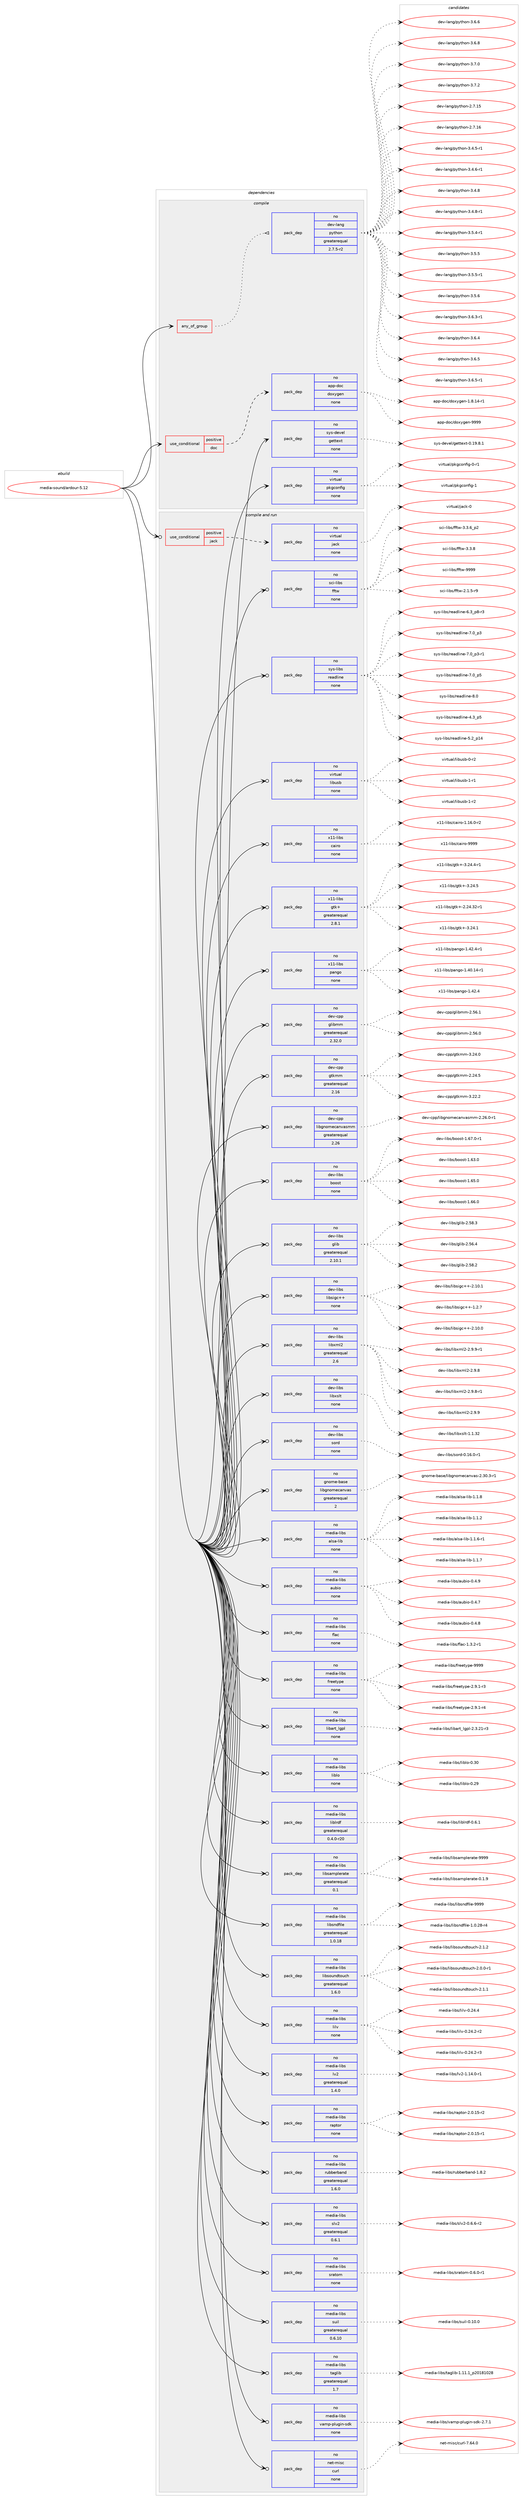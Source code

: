 digraph prolog {

# *************
# Graph options
# *************

newrank=true;
concentrate=true;
compound=true;
graph [rankdir=LR,fontname=Helvetica,fontsize=10,ranksep=1.5];#, ranksep=2.5, nodesep=0.2];
edge  [arrowhead=vee];
node  [fontname=Helvetica,fontsize=10];

# **********
# The ebuild
# **********

subgraph cluster_leftcol {
color=gray;
rank=same;
label=<<i>ebuild</i>>;
id [label="media-sound/ardour-5.12", color=red, width=4, href="../media-sound/ardour-5.12.svg"];
}

# ****************
# The dependencies
# ****************

subgraph cluster_midcol {
color=gray;
label=<<i>dependencies</i>>;
subgraph cluster_compile {
fillcolor="#eeeeee";
style=filled;
label=<<i>compile</i>>;
subgraph any25430 {
dependency1624419 [label=<<TABLE BORDER="0" CELLBORDER="1" CELLSPACING="0" CELLPADDING="4"><TR><TD CELLPADDING="10">any_of_group</TD></TR></TABLE>>, shape=none, color=red];subgraph pack1161405 {
dependency1624420 [label=<<TABLE BORDER="0" CELLBORDER="1" CELLSPACING="0" CELLPADDING="4" WIDTH="220"><TR><TD ROWSPAN="6" CELLPADDING="30">pack_dep</TD></TR><TR><TD WIDTH="110">no</TD></TR><TR><TD>dev-lang</TD></TR><TR><TD>python</TD></TR><TR><TD>greaterequal</TD></TR><TR><TD>2.7.5-r2</TD></TR></TABLE>>, shape=none, color=blue];
}
dependency1624419:e -> dependency1624420:w [weight=20,style="dotted",arrowhead="oinv"];
}
id:e -> dependency1624419:w [weight=20,style="solid",arrowhead="vee"];
subgraph cond436814 {
dependency1624421 [label=<<TABLE BORDER="0" CELLBORDER="1" CELLSPACING="0" CELLPADDING="4"><TR><TD ROWSPAN="3" CELLPADDING="10">use_conditional</TD></TR><TR><TD>positive</TD></TR><TR><TD>doc</TD></TR></TABLE>>, shape=none, color=red];
subgraph pack1161406 {
dependency1624422 [label=<<TABLE BORDER="0" CELLBORDER="1" CELLSPACING="0" CELLPADDING="4" WIDTH="220"><TR><TD ROWSPAN="6" CELLPADDING="30">pack_dep</TD></TR><TR><TD WIDTH="110">no</TD></TR><TR><TD>app-doc</TD></TR><TR><TD>doxygen</TD></TR><TR><TD>none</TD></TR><TR><TD></TD></TR></TABLE>>, shape=none, color=blue];
}
dependency1624421:e -> dependency1624422:w [weight=20,style="dashed",arrowhead="vee"];
}
id:e -> dependency1624421:w [weight=20,style="solid",arrowhead="vee"];
subgraph pack1161407 {
dependency1624423 [label=<<TABLE BORDER="0" CELLBORDER="1" CELLSPACING="0" CELLPADDING="4" WIDTH="220"><TR><TD ROWSPAN="6" CELLPADDING="30">pack_dep</TD></TR><TR><TD WIDTH="110">no</TD></TR><TR><TD>sys-devel</TD></TR><TR><TD>gettext</TD></TR><TR><TD>none</TD></TR><TR><TD></TD></TR></TABLE>>, shape=none, color=blue];
}
id:e -> dependency1624423:w [weight=20,style="solid",arrowhead="vee"];
subgraph pack1161408 {
dependency1624424 [label=<<TABLE BORDER="0" CELLBORDER="1" CELLSPACING="0" CELLPADDING="4" WIDTH="220"><TR><TD ROWSPAN="6" CELLPADDING="30">pack_dep</TD></TR><TR><TD WIDTH="110">no</TD></TR><TR><TD>virtual</TD></TR><TR><TD>pkgconfig</TD></TR><TR><TD>none</TD></TR><TR><TD></TD></TR></TABLE>>, shape=none, color=blue];
}
id:e -> dependency1624424:w [weight=20,style="solid",arrowhead="vee"];
}
subgraph cluster_compileandrun {
fillcolor="#eeeeee";
style=filled;
label=<<i>compile and run</i>>;
subgraph cond436815 {
dependency1624425 [label=<<TABLE BORDER="0" CELLBORDER="1" CELLSPACING="0" CELLPADDING="4"><TR><TD ROWSPAN="3" CELLPADDING="10">use_conditional</TD></TR><TR><TD>positive</TD></TR><TR><TD>jack</TD></TR></TABLE>>, shape=none, color=red];
subgraph pack1161409 {
dependency1624426 [label=<<TABLE BORDER="0" CELLBORDER="1" CELLSPACING="0" CELLPADDING="4" WIDTH="220"><TR><TD ROWSPAN="6" CELLPADDING="30">pack_dep</TD></TR><TR><TD WIDTH="110">no</TD></TR><TR><TD>virtual</TD></TR><TR><TD>jack</TD></TR><TR><TD>none</TD></TR><TR><TD></TD></TR></TABLE>>, shape=none, color=blue];
}
dependency1624425:e -> dependency1624426:w [weight=20,style="dashed",arrowhead="vee"];
}
id:e -> dependency1624425:w [weight=20,style="solid",arrowhead="odotvee"];
subgraph pack1161410 {
dependency1624427 [label=<<TABLE BORDER="0" CELLBORDER="1" CELLSPACING="0" CELLPADDING="4" WIDTH="220"><TR><TD ROWSPAN="6" CELLPADDING="30">pack_dep</TD></TR><TR><TD WIDTH="110">no</TD></TR><TR><TD>dev-cpp</TD></TR><TR><TD>glibmm</TD></TR><TR><TD>greaterequal</TD></TR><TR><TD>2.32.0</TD></TR></TABLE>>, shape=none, color=blue];
}
id:e -> dependency1624427:w [weight=20,style="solid",arrowhead="odotvee"];
subgraph pack1161411 {
dependency1624428 [label=<<TABLE BORDER="0" CELLBORDER="1" CELLSPACING="0" CELLPADDING="4" WIDTH="220"><TR><TD ROWSPAN="6" CELLPADDING="30">pack_dep</TD></TR><TR><TD WIDTH="110">no</TD></TR><TR><TD>dev-cpp</TD></TR><TR><TD>gtkmm</TD></TR><TR><TD>greaterequal</TD></TR><TR><TD>2.16</TD></TR></TABLE>>, shape=none, color=blue];
}
id:e -> dependency1624428:w [weight=20,style="solid",arrowhead="odotvee"];
subgraph pack1161412 {
dependency1624429 [label=<<TABLE BORDER="0" CELLBORDER="1" CELLSPACING="0" CELLPADDING="4" WIDTH="220"><TR><TD ROWSPAN="6" CELLPADDING="30">pack_dep</TD></TR><TR><TD WIDTH="110">no</TD></TR><TR><TD>dev-cpp</TD></TR><TR><TD>libgnomecanvasmm</TD></TR><TR><TD>greaterequal</TD></TR><TR><TD>2.26</TD></TR></TABLE>>, shape=none, color=blue];
}
id:e -> dependency1624429:w [weight=20,style="solid",arrowhead="odotvee"];
subgraph pack1161413 {
dependency1624430 [label=<<TABLE BORDER="0" CELLBORDER="1" CELLSPACING="0" CELLPADDING="4" WIDTH="220"><TR><TD ROWSPAN="6" CELLPADDING="30">pack_dep</TD></TR><TR><TD WIDTH="110">no</TD></TR><TR><TD>dev-libs</TD></TR><TR><TD>boost</TD></TR><TR><TD>none</TD></TR><TR><TD></TD></TR></TABLE>>, shape=none, color=blue];
}
id:e -> dependency1624430:w [weight=20,style="solid",arrowhead="odotvee"];
subgraph pack1161414 {
dependency1624431 [label=<<TABLE BORDER="0" CELLBORDER="1" CELLSPACING="0" CELLPADDING="4" WIDTH="220"><TR><TD ROWSPAN="6" CELLPADDING="30">pack_dep</TD></TR><TR><TD WIDTH="110">no</TD></TR><TR><TD>dev-libs</TD></TR><TR><TD>glib</TD></TR><TR><TD>greaterequal</TD></TR><TR><TD>2.10.1</TD></TR></TABLE>>, shape=none, color=blue];
}
id:e -> dependency1624431:w [weight=20,style="solid",arrowhead="odotvee"];
subgraph pack1161415 {
dependency1624432 [label=<<TABLE BORDER="0" CELLBORDER="1" CELLSPACING="0" CELLPADDING="4" WIDTH="220"><TR><TD ROWSPAN="6" CELLPADDING="30">pack_dep</TD></TR><TR><TD WIDTH="110">no</TD></TR><TR><TD>dev-libs</TD></TR><TR><TD>libsigc++</TD></TR><TR><TD>none</TD></TR><TR><TD></TD></TR></TABLE>>, shape=none, color=blue];
}
id:e -> dependency1624432:w [weight=20,style="solid",arrowhead="odotvee"];
subgraph pack1161416 {
dependency1624433 [label=<<TABLE BORDER="0" CELLBORDER="1" CELLSPACING="0" CELLPADDING="4" WIDTH="220"><TR><TD ROWSPAN="6" CELLPADDING="30">pack_dep</TD></TR><TR><TD WIDTH="110">no</TD></TR><TR><TD>dev-libs</TD></TR><TR><TD>libxml2</TD></TR><TR><TD>greaterequal</TD></TR><TR><TD>2.6</TD></TR></TABLE>>, shape=none, color=blue];
}
id:e -> dependency1624433:w [weight=20,style="solid",arrowhead="odotvee"];
subgraph pack1161417 {
dependency1624434 [label=<<TABLE BORDER="0" CELLBORDER="1" CELLSPACING="0" CELLPADDING="4" WIDTH="220"><TR><TD ROWSPAN="6" CELLPADDING="30">pack_dep</TD></TR><TR><TD WIDTH="110">no</TD></TR><TR><TD>dev-libs</TD></TR><TR><TD>libxslt</TD></TR><TR><TD>none</TD></TR><TR><TD></TD></TR></TABLE>>, shape=none, color=blue];
}
id:e -> dependency1624434:w [weight=20,style="solid",arrowhead="odotvee"];
subgraph pack1161418 {
dependency1624435 [label=<<TABLE BORDER="0" CELLBORDER="1" CELLSPACING="0" CELLPADDING="4" WIDTH="220"><TR><TD ROWSPAN="6" CELLPADDING="30">pack_dep</TD></TR><TR><TD WIDTH="110">no</TD></TR><TR><TD>dev-libs</TD></TR><TR><TD>sord</TD></TR><TR><TD>none</TD></TR><TR><TD></TD></TR></TABLE>>, shape=none, color=blue];
}
id:e -> dependency1624435:w [weight=20,style="solid",arrowhead="odotvee"];
subgraph pack1161419 {
dependency1624436 [label=<<TABLE BORDER="0" CELLBORDER="1" CELLSPACING="0" CELLPADDING="4" WIDTH="220"><TR><TD ROWSPAN="6" CELLPADDING="30">pack_dep</TD></TR><TR><TD WIDTH="110">no</TD></TR><TR><TD>gnome-base</TD></TR><TR><TD>libgnomecanvas</TD></TR><TR><TD>greaterequal</TD></TR><TR><TD>2</TD></TR></TABLE>>, shape=none, color=blue];
}
id:e -> dependency1624436:w [weight=20,style="solid",arrowhead="odotvee"];
subgraph pack1161420 {
dependency1624437 [label=<<TABLE BORDER="0" CELLBORDER="1" CELLSPACING="0" CELLPADDING="4" WIDTH="220"><TR><TD ROWSPAN="6" CELLPADDING="30">pack_dep</TD></TR><TR><TD WIDTH="110">no</TD></TR><TR><TD>media-libs</TD></TR><TR><TD>alsa-lib</TD></TR><TR><TD>none</TD></TR><TR><TD></TD></TR></TABLE>>, shape=none, color=blue];
}
id:e -> dependency1624437:w [weight=20,style="solid",arrowhead="odotvee"];
subgraph pack1161421 {
dependency1624438 [label=<<TABLE BORDER="0" CELLBORDER="1" CELLSPACING="0" CELLPADDING="4" WIDTH="220"><TR><TD ROWSPAN="6" CELLPADDING="30">pack_dep</TD></TR><TR><TD WIDTH="110">no</TD></TR><TR><TD>media-libs</TD></TR><TR><TD>aubio</TD></TR><TR><TD>none</TD></TR><TR><TD></TD></TR></TABLE>>, shape=none, color=blue];
}
id:e -> dependency1624438:w [weight=20,style="solid",arrowhead="odotvee"];
subgraph pack1161422 {
dependency1624439 [label=<<TABLE BORDER="0" CELLBORDER="1" CELLSPACING="0" CELLPADDING="4" WIDTH="220"><TR><TD ROWSPAN="6" CELLPADDING="30">pack_dep</TD></TR><TR><TD WIDTH="110">no</TD></TR><TR><TD>media-libs</TD></TR><TR><TD>flac</TD></TR><TR><TD>none</TD></TR><TR><TD></TD></TR></TABLE>>, shape=none, color=blue];
}
id:e -> dependency1624439:w [weight=20,style="solid",arrowhead="odotvee"];
subgraph pack1161423 {
dependency1624440 [label=<<TABLE BORDER="0" CELLBORDER="1" CELLSPACING="0" CELLPADDING="4" WIDTH="220"><TR><TD ROWSPAN="6" CELLPADDING="30">pack_dep</TD></TR><TR><TD WIDTH="110">no</TD></TR><TR><TD>media-libs</TD></TR><TR><TD>freetype</TD></TR><TR><TD>none</TD></TR><TR><TD></TD></TR></TABLE>>, shape=none, color=blue];
}
id:e -> dependency1624440:w [weight=20,style="solid",arrowhead="odotvee"];
subgraph pack1161424 {
dependency1624441 [label=<<TABLE BORDER="0" CELLBORDER="1" CELLSPACING="0" CELLPADDING="4" WIDTH="220"><TR><TD ROWSPAN="6" CELLPADDING="30">pack_dep</TD></TR><TR><TD WIDTH="110">no</TD></TR><TR><TD>media-libs</TD></TR><TR><TD>libart_lgpl</TD></TR><TR><TD>none</TD></TR><TR><TD></TD></TR></TABLE>>, shape=none, color=blue];
}
id:e -> dependency1624441:w [weight=20,style="solid",arrowhead="odotvee"];
subgraph pack1161425 {
dependency1624442 [label=<<TABLE BORDER="0" CELLBORDER="1" CELLSPACING="0" CELLPADDING="4" WIDTH="220"><TR><TD ROWSPAN="6" CELLPADDING="30">pack_dep</TD></TR><TR><TD WIDTH="110">no</TD></TR><TR><TD>media-libs</TD></TR><TR><TD>liblo</TD></TR><TR><TD>none</TD></TR><TR><TD></TD></TR></TABLE>>, shape=none, color=blue];
}
id:e -> dependency1624442:w [weight=20,style="solid",arrowhead="odotvee"];
subgraph pack1161426 {
dependency1624443 [label=<<TABLE BORDER="0" CELLBORDER="1" CELLSPACING="0" CELLPADDING="4" WIDTH="220"><TR><TD ROWSPAN="6" CELLPADDING="30">pack_dep</TD></TR><TR><TD WIDTH="110">no</TD></TR><TR><TD>media-libs</TD></TR><TR><TD>liblrdf</TD></TR><TR><TD>greaterequal</TD></TR><TR><TD>0.4.0-r20</TD></TR></TABLE>>, shape=none, color=blue];
}
id:e -> dependency1624443:w [weight=20,style="solid",arrowhead="odotvee"];
subgraph pack1161427 {
dependency1624444 [label=<<TABLE BORDER="0" CELLBORDER="1" CELLSPACING="0" CELLPADDING="4" WIDTH="220"><TR><TD ROWSPAN="6" CELLPADDING="30">pack_dep</TD></TR><TR><TD WIDTH="110">no</TD></TR><TR><TD>media-libs</TD></TR><TR><TD>libsamplerate</TD></TR><TR><TD>greaterequal</TD></TR><TR><TD>0.1</TD></TR></TABLE>>, shape=none, color=blue];
}
id:e -> dependency1624444:w [weight=20,style="solid",arrowhead="odotvee"];
subgraph pack1161428 {
dependency1624445 [label=<<TABLE BORDER="0" CELLBORDER="1" CELLSPACING="0" CELLPADDING="4" WIDTH="220"><TR><TD ROWSPAN="6" CELLPADDING="30">pack_dep</TD></TR><TR><TD WIDTH="110">no</TD></TR><TR><TD>media-libs</TD></TR><TR><TD>libsndfile</TD></TR><TR><TD>greaterequal</TD></TR><TR><TD>1.0.18</TD></TR></TABLE>>, shape=none, color=blue];
}
id:e -> dependency1624445:w [weight=20,style="solid",arrowhead="odotvee"];
subgraph pack1161429 {
dependency1624446 [label=<<TABLE BORDER="0" CELLBORDER="1" CELLSPACING="0" CELLPADDING="4" WIDTH="220"><TR><TD ROWSPAN="6" CELLPADDING="30">pack_dep</TD></TR><TR><TD WIDTH="110">no</TD></TR><TR><TD>media-libs</TD></TR><TR><TD>libsoundtouch</TD></TR><TR><TD>greaterequal</TD></TR><TR><TD>1.6.0</TD></TR></TABLE>>, shape=none, color=blue];
}
id:e -> dependency1624446:w [weight=20,style="solid",arrowhead="odotvee"];
subgraph pack1161430 {
dependency1624447 [label=<<TABLE BORDER="0" CELLBORDER="1" CELLSPACING="0" CELLPADDING="4" WIDTH="220"><TR><TD ROWSPAN="6" CELLPADDING="30">pack_dep</TD></TR><TR><TD WIDTH="110">no</TD></TR><TR><TD>media-libs</TD></TR><TR><TD>lilv</TD></TR><TR><TD>none</TD></TR><TR><TD></TD></TR></TABLE>>, shape=none, color=blue];
}
id:e -> dependency1624447:w [weight=20,style="solid",arrowhead="odotvee"];
subgraph pack1161431 {
dependency1624448 [label=<<TABLE BORDER="0" CELLBORDER="1" CELLSPACING="0" CELLPADDING="4" WIDTH="220"><TR><TD ROWSPAN="6" CELLPADDING="30">pack_dep</TD></TR><TR><TD WIDTH="110">no</TD></TR><TR><TD>media-libs</TD></TR><TR><TD>lv2</TD></TR><TR><TD>greaterequal</TD></TR><TR><TD>1.4.0</TD></TR></TABLE>>, shape=none, color=blue];
}
id:e -> dependency1624448:w [weight=20,style="solid",arrowhead="odotvee"];
subgraph pack1161432 {
dependency1624449 [label=<<TABLE BORDER="0" CELLBORDER="1" CELLSPACING="0" CELLPADDING="4" WIDTH="220"><TR><TD ROWSPAN="6" CELLPADDING="30">pack_dep</TD></TR><TR><TD WIDTH="110">no</TD></TR><TR><TD>media-libs</TD></TR><TR><TD>raptor</TD></TR><TR><TD>none</TD></TR><TR><TD></TD></TR></TABLE>>, shape=none, color=blue];
}
id:e -> dependency1624449:w [weight=20,style="solid",arrowhead="odotvee"];
subgraph pack1161433 {
dependency1624450 [label=<<TABLE BORDER="0" CELLBORDER="1" CELLSPACING="0" CELLPADDING="4" WIDTH="220"><TR><TD ROWSPAN="6" CELLPADDING="30">pack_dep</TD></TR><TR><TD WIDTH="110">no</TD></TR><TR><TD>media-libs</TD></TR><TR><TD>rubberband</TD></TR><TR><TD>greaterequal</TD></TR><TR><TD>1.6.0</TD></TR></TABLE>>, shape=none, color=blue];
}
id:e -> dependency1624450:w [weight=20,style="solid",arrowhead="odotvee"];
subgraph pack1161434 {
dependency1624451 [label=<<TABLE BORDER="0" CELLBORDER="1" CELLSPACING="0" CELLPADDING="4" WIDTH="220"><TR><TD ROWSPAN="6" CELLPADDING="30">pack_dep</TD></TR><TR><TD WIDTH="110">no</TD></TR><TR><TD>media-libs</TD></TR><TR><TD>slv2</TD></TR><TR><TD>greaterequal</TD></TR><TR><TD>0.6.1</TD></TR></TABLE>>, shape=none, color=blue];
}
id:e -> dependency1624451:w [weight=20,style="solid",arrowhead="odotvee"];
subgraph pack1161435 {
dependency1624452 [label=<<TABLE BORDER="0" CELLBORDER="1" CELLSPACING="0" CELLPADDING="4" WIDTH="220"><TR><TD ROWSPAN="6" CELLPADDING="30">pack_dep</TD></TR><TR><TD WIDTH="110">no</TD></TR><TR><TD>media-libs</TD></TR><TR><TD>sratom</TD></TR><TR><TD>none</TD></TR><TR><TD></TD></TR></TABLE>>, shape=none, color=blue];
}
id:e -> dependency1624452:w [weight=20,style="solid",arrowhead="odotvee"];
subgraph pack1161436 {
dependency1624453 [label=<<TABLE BORDER="0" CELLBORDER="1" CELLSPACING="0" CELLPADDING="4" WIDTH="220"><TR><TD ROWSPAN="6" CELLPADDING="30">pack_dep</TD></TR><TR><TD WIDTH="110">no</TD></TR><TR><TD>media-libs</TD></TR><TR><TD>suil</TD></TR><TR><TD>greaterequal</TD></TR><TR><TD>0.6.10</TD></TR></TABLE>>, shape=none, color=blue];
}
id:e -> dependency1624453:w [weight=20,style="solid",arrowhead="odotvee"];
subgraph pack1161437 {
dependency1624454 [label=<<TABLE BORDER="0" CELLBORDER="1" CELLSPACING="0" CELLPADDING="4" WIDTH="220"><TR><TD ROWSPAN="6" CELLPADDING="30">pack_dep</TD></TR><TR><TD WIDTH="110">no</TD></TR><TR><TD>media-libs</TD></TR><TR><TD>taglib</TD></TR><TR><TD>greaterequal</TD></TR><TR><TD>1.7</TD></TR></TABLE>>, shape=none, color=blue];
}
id:e -> dependency1624454:w [weight=20,style="solid",arrowhead="odotvee"];
subgraph pack1161438 {
dependency1624455 [label=<<TABLE BORDER="0" CELLBORDER="1" CELLSPACING="0" CELLPADDING="4" WIDTH="220"><TR><TD ROWSPAN="6" CELLPADDING="30">pack_dep</TD></TR><TR><TD WIDTH="110">no</TD></TR><TR><TD>media-libs</TD></TR><TR><TD>vamp-plugin-sdk</TD></TR><TR><TD>none</TD></TR><TR><TD></TD></TR></TABLE>>, shape=none, color=blue];
}
id:e -> dependency1624455:w [weight=20,style="solid",arrowhead="odotvee"];
subgraph pack1161439 {
dependency1624456 [label=<<TABLE BORDER="0" CELLBORDER="1" CELLSPACING="0" CELLPADDING="4" WIDTH="220"><TR><TD ROWSPAN="6" CELLPADDING="30">pack_dep</TD></TR><TR><TD WIDTH="110">no</TD></TR><TR><TD>net-misc</TD></TR><TR><TD>curl</TD></TR><TR><TD>none</TD></TR><TR><TD></TD></TR></TABLE>>, shape=none, color=blue];
}
id:e -> dependency1624456:w [weight=20,style="solid",arrowhead="odotvee"];
subgraph pack1161440 {
dependency1624457 [label=<<TABLE BORDER="0" CELLBORDER="1" CELLSPACING="0" CELLPADDING="4" WIDTH="220"><TR><TD ROWSPAN="6" CELLPADDING="30">pack_dep</TD></TR><TR><TD WIDTH="110">no</TD></TR><TR><TD>sci-libs</TD></TR><TR><TD>fftw</TD></TR><TR><TD>none</TD></TR><TR><TD></TD></TR></TABLE>>, shape=none, color=blue];
}
id:e -> dependency1624457:w [weight=20,style="solid",arrowhead="odotvee"];
subgraph pack1161441 {
dependency1624458 [label=<<TABLE BORDER="0" CELLBORDER="1" CELLSPACING="0" CELLPADDING="4" WIDTH="220"><TR><TD ROWSPAN="6" CELLPADDING="30">pack_dep</TD></TR><TR><TD WIDTH="110">no</TD></TR><TR><TD>sys-libs</TD></TR><TR><TD>readline</TD></TR><TR><TD>none</TD></TR><TR><TD></TD></TR></TABLE>>, shape=none, color=blue];
}
id:e -> dependency1624458:w [weight=20,style="solid",arrowhead="odotvee"];
subgraph pack1161442 {
dependency1624459 [label=<<TABLE BORDER="0" CELLBORDER="1" CELLSPACING="0" CELLPADDING="4" WIDTH="220"><TR><TD ROWSPAN="6" CELLPADDING="30">pack_dep</TD></TR><TR><TD WIDTH="110">no</TD></TR><TR><TD>virtual</TD></TR><TR><TD>libusb</TD></TR><TR><TD>none</TD></TR><TR><TD></TD></TR></TABLE>>, shape=none, color=blue];
}
id:e -> dependency1624459:w [weight=20,style="solid",arrowhead="odotvee"];
subgraph pack1161443 {
dependency1624460 [label=<<TABLE BORDER="0" CELLBORDER="1" CELLSPACING="0" CELLPADDING="4" WIDTH="220"><TR><TD ROWSPAN="6" CELLPADDING="30">pack_dep</TD></TR><TR><TD WIDTH="110">no</TD></TR><TR><TD>x11-libs</TD></TR><TR><TD>cairo</TD></TR><TR><TD>none</TD></TR><TR><TD></TD></TR></TABLE>>, shape=none, color=blue];
}
id:e -> dependency1624460:w [weight=20,style="solid",arrowhead="odotvee"];
subgraph pack1161444 {
dependency1624461 [label=<<TABLE BORDER="0" CELLBORDER="1" CELLSPACING="0" CELLPADDING="4" WIDTH="220"><TR><TD ROWSPAN="6" CELLPADDING="30">pack_dep</TD></TR><TR><TD WIDTH="110">no</TD></TR><TR><TD>x11-libs</TD></TR><TR><TD>gtk+</TD></TR><TR><TD>greaterequal</TD></TR><TR><TD>2.8.1</TD></TR></TABLE>>, shape=none, color=blue];
}
id:e -> dependency1624461:w [weight=20,style="solid",arrowhead="odotvee"];
subgraph pack1161445 {
dependency1624462 [label=<<TABLE BORDER="0" CELLBORDER="1" CELLSPACING="0" CELLPADDING="4" WIDTH="220"><TR><TD ROWSPAN="6" CELLPADDING="30">pack_dep</TD></TR><TR><TD WIDTH="110">no</TD></TR><TR><TD>x11-libs</TD></TR><TR><TD>pango</TD></TR><TR><TD>none</TD></TR><TR><TD></TD></TR></TABLE>>, shape=none, color=blue];
}
id:e -> dependency1624462:w [weight=20,style="solid",arrowhead="odotvee"];
}
subgraph cluster_run {
fillcolor="#eeeeee";
style=filled;
label=<<i>run</i>>;
}
}

# **************
# The candidates
# **************

subgraph cluster_choices {
rank=same;
color=gray;
label=<<i>candidates</i>>;

subgraph choice1161405 {
color=black;
nodesep=1;
choice10010111845108971101034711212111610411111045504655464953 [label="dev-lang/python-2.7.15", color=red, width=4,href="../dev-lang/python-2.7.15.svg"];
choice10010111845108971101034711212111610411111045504655464954 [label="dev-lang/python-2.7.16", color=red, width=4,href="../dev-lang/python-2.7.16.svg"];
choice1001011184510897110103471121211161041111104551465246534511449 [label="dev-lang/python-3.4.5-r1", color=red, width=4,href="../dev-lang/python-3.4.5-r1.svg"];
choice1001011184510897110103471121211161041111104551465246544511449 [label="dev-lang/python-3.4.6-r1", color=red, width=4,href="../dev-lang/python-3.4.6-r1.svg"];
choice100101118451089711010347112121116104111110455146524656 [label="dev-lang/python-3.4.8", color=red, width=4,href="../dev-lang/python-3.4.8.svg"];
choice1001011184510897110103471121211161041111104551465246564511449 [label="dev-lang/python-3.4.8-r1", color=red, width=4,href="../dev-lang/python-3.4.8-r1.svg"];
choice1001011184510897110103471121211161041111104551465346524511449 [label="dev-lang/python-3.5.4-r1", color=red, width=4,href="../dev-lang/python-3.5.4-r1.svg"];
choice100101118451089711010347112121116104111110455146534653 [label="dev-lang/python-3.5.5", color=red, width=4,href="../dev-lang/python-3.5.5.svg"];
choice1001011184510897110103471121211161041111104551465346534511449 [label="dev-lang/python-3.5.5-r1", color=red, width=4,href="../dev-lang/python-3.5.5-r1.svg"];
choice100101118451089711010347112121116104111110455146534654 [label="dev-lang/python-3.5.6", color=red, width=4,href="../dev-lang/python-3.5.6.svg"];
choice1001011184510897110103471121211161041111104551465446514511449 [label="dev-lang/python-3.6.3-r1", color=red, width=4,href="../dev-lang/python-3.6.3-r1.svg"];
choice100101118451089711010347112121116104111110455146544652 [label="dev-lang/python-3.6.4", color=red, width=4,href="../dev-lang/python-3.6.4.svg"];
choice100101118451089711010347112121116104111110455146544653 [label="dev-lang/python-3.6.5", color=red, width=4,href="../dev-lang/python-3.6.5.svg"];
choice1001011184510897110103471121211161041111104551465446534511449 [label="dev-lang/python-3.6.5-r1", color=red, width=4,href="../dev-lang/python-3.6.5-r1.svg"];
choice100101118451089711010347112121116104111110455146544654 [label="dev-lang/python-3.6.6", color=red, width=4,href="../dev-lang/python-3.6.6.svg"];
choice100101118451089711010347112121116104111110455146544656 [label="dev-lang/python-3.6.8", color=red, width=4,href="../dev-lang/python-3.6.8.svg"];
choice100101118451089711010347112121116104111110455146554648 [label="dev-lang/python-3.7.0", color=red, width=4,href="../dev-lang/python-3.7.0.svg"];
choice100101118451089711010347112121116104111110455146554650 [label="dev-lang/python-3.7.2", color=red, width=4,href="../dev-lang/python-3.7.2.svg"];
dependency1624420:e -> choice10010111845108971101034711212111610411111045504655464953:w [style=dotted,weight="100"];
dependency1624420:e -> choice10010111845108971101034711212111610411111045504655464954:w [style=dotted,weight="100"];
dependency1624420:e -> choice1001011184510897110103471121211161041111104551465246534511449:w [style=dotted,weight="100"];
dependency1624420:e -> choice1001011184510897110103471121211161041111104551465246544511449:w [style=dotted,weight="100"];
dependency1624420:e -> choice100101118451089711010347112121116104111110455146524656:w [style=dotted,weight="100"];
dependency1624420:e -> choice1001011184510897110103471121211161041111104551465246564511449:w [style=dotted,weight="100"];
dependency1624420:e -> choice1001011184510897110103471121211161041111104551465346524511449:w [style=dotted,weight="100"];
dependency1624420:e -> choice100101118451089711010347112121116104111110455146534653:w [style=dotted,weight="100"];
dependency1624420:e -> choice1001011184510897110103471121211161041111104551465346534511449:w [style=dotted,weight="100"];
dependency1624420:e -> choice100101118451089711010347112121116104111110455146534654:w [style=dotted,weight="100"];
dependency1624420:e -> choice1001011184510897110103471121211161041111104551465446514511449:w [style=dotted,weight="100"];
dependency1624420:e -> choice100101118451089711010347112121116104111110455146544652:w [style=dotted,weight="100"];
dependency1624420:e -> choice100101118451089711010347112121116104111110455146544653:w [style=dotted,weight="100"];
dependency1624420:e -> choice1001011184510897110103471121211161041111104551465446534511449:w [style=dotted,weight="100"];
dependency1624420:e -> choice100101118451089711010347112121116104111110455146544654:w [style=dotted,weight="100"];
dependency1624420:e -> choice100101118451089711010347112121116104111110455146544656:w [style=dotted,weight="100"];
dependency1624420:e -> choice100101118451089711010347112121116104111110455146554648:w [style=dotted,weight="100"];
dependency1624420:e -> choice100101118451089711010347112121116104111110455146554650:w [style=dotted,weight="100"];
}
subgraph choice1161406 {
color=black;
nodesep=1;
choice97112112451001119947100111120121103101110454946564649524511449 [label="app-doc/doxygen-1.8.14-r1", color=red, width=4,href="../app-doc/doxygen-1.8.14-r1.svg"];
choice971121124510011199471001111201211031011104557575757 [label="app-doc/doxygen-9999", color=red, width=4,href="../app-doc/doxygen-9999.svg"];
dependency1624422:e -> choice97112112451001119947100111120121103101110454946564649524511449:w [style=dotted,weight="100"];
dependency1624422:e -> choice971121124510011199471001111201211031011104557575757:w [style=dotted,weight="100"];
}
subgraph choice1161407 {
color=black;
nodesep=1;
choice1151211154510010111810110847103101116116101120116454846495746564649 [label="sys-devel/gettext-0.19.8.1", color=red, width=4,href="../sys-devel/gettext-0.19.8.1.svg"];
dependency1624423:e -> choice1151211154510010111810110847103101116116101120116454846495746564649:w [style=dotted,weight="100"];
}
subgraph choice1161408 {
color=black;
nodesep=1;
choice11810511411611797108471121071039911111010210510345484511449 [label="virtual/pkgconfig-0-r1", color=red, width=4,href="../virtual/pkgconfig-0-r1.svg"];
choice1181051141161179710847112107103991111101021051034549 [label="virtual/pkgconfig-1", color=red, width=4,href="../virtual/pkgconfig-1.svg"];
dependency1624424:e -> choice11810511411611797108471121071039911111010210510345484511449:w [style=dotted,weight="100"];
dependency1624424:e -> choice1181051141161179710847112107103991111101021051034549:w [style=dotted,weight="100"];
}
subgraph choice1161409 {
color=black;
nodesep=1;
choice118105114116117971084710697991074548 [label="virtual/jack-0", color=red, width=4,href="../virtual/jack-0.svg"];
dependency1624426:e -> choice118105114116117971084710697991074548:w [style=dotted,weight="100"];
}
subgraph choice1161410 {
color=black;
nodesep=1;
choice1001011184599112112471031081059810910945504653544648 [label="dev-cpp/glibmm-2.56.0", color=red, width=4,href="../dev-cpp/glibmm-2.56.0.svg"];
choice1001011184599112112471031081059810910945504653544649 [label="dev-cpp/glibmm-2.56.1", color=red, width=4,href="../dev-cpp/glibmm-2.56.1.svg"];
dependency1624427:e -> choice1001011184599112112471031081059810910945504653544648:w [style=dotted,weight="100"];
dependency1624427:e -> choice1001011184599112112471031081059810910945504653544649:w [style=dotted,weight="100"];
}
subgraph choice1161411 {
color=black;
nodesep=1;
choice10010111845991121124710311610710910945504650524653 [label="dev-cpp/gtkmm-2.24.5", color=red, width=4,href="../dev-cpp/gtkmm-2.24.5.svg"];
choice10010111845991121124710311610710910945514650504650 [label="dev-cpp/gtkmm-3.22.2", color=red, width=4,href="../dev-cpp/gtkmm-3.22.2.svg"];
choice10010111845991121124710311610710910945514650524648 [label="dev-cpp/gtkmm-3.24.0", color=red, width=4,href="../dev-cpp/gtkmm-3.24.0.svg"];
dependency1624428:e -> choice10010111845991121124710311610710910945504650524653:w [style=dotted,weight="100"];
dependency1624428:e -> choice10010111845991121124710311610710910945514650504650:w [style=dotted,weight="100"];
dependency1624428:e -> choice10010111845991121124710311610710910945514650524648:w [style=dotted,weight="100"];
}
subgraph choice1161412 {
color=black;
nodesep=1;
choice10010111845991121124710810598103110111109101999711011897115109109455046505446484511449 [label="dev-cpp/libgnomecanvasmm-2.26.0-r1", color=red, width=4,href="../dev-cpp/libgnomecanvasmm-2.26.0-r1.svg"];
dependency1624429:e -> choice10010111845991121124710810598103110111109101999711011897115109109455046505446484511449:w [style=dotted,weight="100"];
}
subgraph choice1161413 {
color=black;
nodesep=1;
choice1001011184510810598115479811111111511645494654514648 [label="dev-libs/boost-1.63.0", color=red, width=4,href="../dev-libs/boost-1.63.0.svg"];
choice1001011184510810598115479811111111511645494654534648 [label="dev-libs/boost-1.65.0", color=red, width=4,href="../dev-libs/boost-1.65.0.svg"];
choice1001011184510810598115479811111111511645494654544648 [label="dev-libs/boost-1.66.0", color=red, width=4,href="../dev-libs/boost-1.66.0.svg"];
choice10010111845108105981154798111111115116454946545546484511449 [label="dev-libs/boost-1.67.0-r1", color=red, width=4,href="../dev-libs/boost-1.67.0-r1.svg"];
dependency1624430:e -> choice1001011184510810598115479811111111511645494654514648:w [style=dotted,weight="100"];
dependency1624430:e -> choice1001011184510810598115479811111111511645494654534648:w [style=dotted,weight="100"];
dependency1624430:e -> choice1001011184510810598115479811111111511645494654544648:w [style=dotted,weight="100"];
dependency1624430:e -> choice10010111845108105981154798111111115116454946545546484511449:w [style=dotted,weight="100"];
}
subgraph choice1161414 {
color=black;
nodesep=1;
choice1001011184510810598115471031081059845504653544652 [label="dev-libs/glib-2.56.4", color=red, width=4,href="../dev-libs/glib-2.56.4.svg"];
choice1001011184510810598115471031081059845504653564650 [label="dev-libs/glib-2.58.2", color=red, width=4,href="../dev-libs/glib-2.58.2.svg"];
choice1001011184510810598115471031081059845504653564651 [label="dev-libs/glib-2.58.3", color=red, width=4,href="../dev-libs/glib-2.58.3.svg"];
dependency1624431:e -> choice1001011184510810598115471031081059845504653544652:w [style=dotted,weight="100"];
dependency1624431:e -> choice1001011184510810598115471031081059845504653564650:w [style=dotted,weight="100"];
dependency1624431:e -> choice1001011184510810598115471031081059845504653564651:w [style=dotted,weight="100"];
}
subgraph choice1161415 {
color=black;
nodesep=1;
choice10010111845108105981154710810598115105103994343454946504655 [label="dev-libs/libsigc++-1.2.7", color=red, width=4,href="../dev-libs/libsigc++-1.2.7.svg"];
choice1001011184510810598115471081059811510510399434345504649484648 [label="dev-libs/libsigc++-2.10.0", color=red, width=4,href="../dev-libs/libsigc++-2.10.0.svg"];
choice1001011184510810598115471081059811510510399434345504649484649 [label="dev-libs/libsigc++-2.10.1", color=red, width=4,href="../dev-libs/libsigc++-2.10.1.svg"];
dependency1624432:e -> choice10010111845108105981154710810598115105103994343454946504655:w [style=dotted,weight="100"];
dependency1624432:e -> choice1001011184510810598115471081059811510510399434345504649484648:w [style=dotted,weight="100"];
dependency1624432:e -> choice1001011184510810598115471081059811510510399434345504649484649:w [style=dotted,weight="100"];
}
subgraph choice1161416 {
color=black;
nodesep=1;
choice1001011184510810598115471081059812010910850455046574656 [label="dev-libs/libxml2-2.9.8", color=red, width=4,href="../dev-libs/libxml2-2.9.8.svg"];
choice10010111845108105981154710810598120109108504550465746564511449 [label="dev-libs/libxml2-2.9.8-r1", color=red, width=4,href="../dev-libs/libxml2-2.9.8-r1.svg"];
choice1001011184510810598115471081059812010910850455046574657 [label="dev-libs/libxml2-2.9.9", color=red, width=4,href="../dev-libs/libxml2-2.9.9.svg"];
choice10010111845108105981154710810598120109108504550465746574511449 [label="dev-libs/libxml2-2.9.9-r1", color=red, width=4,href="../dev-libs/libxml2-2.9.9-r1.svg"];
dependency1624433:e -> choice1001011184510810598115471081059812010910850455046574656:w [style=dotted,weight="100"];
dependency1624433:e -> choice10010111845108105981154710810598120109108504550465746564511449:w [style=dotted,weight="100"];
dependency1624433:e -> choice1001011184510810598115471081059812010910850455046574657:w [style=dotted,weight="100"];
dependency1624433:e -> choice10010111845108105981154710810598120109108504550465746574511449:w [style=dotted,weight="100"];
}
subgraph choice1161417 {
color=black;
nodesep=1;
choice1001011184510810598115471081059812011510811645494649465150 [label="dev-libs/libxslt-1.1.32", color=red, width=4,href="../dev-libs/libxslt-1.1.32.svg"];
dependency1624434:e -> choice1001011184510810598115471081059812011510811645494649465150:w [style=dotted,weight="100"];
}
subgraph choice1161418 {
color=black;
nodesep=1;
choice100101118451081059811547115111114100454846495446484511449 [label="dev-libs/sord-0.16.0-r1", color=red, width=4,href="../dev-libs/sord-0.16.0-r1.svg"];
dependency1624435:e -> choice100101118451081059811547115111114100454846495446484511449:w [style=dotted,weight="100"];
}
subgraph choice1161419 {
color=black;
nodesep=1;
choice1031101111091014598971151014710810598103110111109101999711011897115455046514846514511449 [label="gnome-base/libgnomecanvas-2.30.3-r1", color=red, width=4,href="../gnome-base/libgnomecanvas-2.30.3-r1.svg"];
dependency1624436:e -> choice1031101111091014598971151014710810598103110111109101999711011897115455046514846514511449:w [style=dotted,weight="100"];
}
subgraph choice1161420 {
color=black;
nodesep=1;
choice1091011001059745108105981154797108115974510810598454946494650 [label="media-libs/alsa-lib-1.1.2", color=red, width=4,href="../media-libs/alsa-lib-1.1.2.svg"];
choice10910110010597451081059811547971081159745108105984549464946544511449 [label="media-libs/alsa-lib-1.1.6-r1", color=red, width=4,href="../media-libs/alsa-lib-1.1.6-r1.svg"];
choice1091011001059745108105981154797108115974510810598454946494655 [label="media-libs/alsa-lib-1.1.7", color=red, width=4,href="../media-libs/alsa-lib-1.1.7.svg"];
choice1091011001059745108105981154797108115974510810598454946494656 [label="media-libs/alsa-lib-1.1.8", color=red, width=4,href="../media-libs/alsa-lib-1.1.8.svg"];
dependency1624437:e -> choice1091011001059745108105981154797108115974510810598454946494650:w [style=dotted,weight="100"];
dependency1624437:e -> choice10910110010597451081059811547971081159745108105984549464946544511449:w [style=dotted,weight="100"];
dependency1624437:e -> choice1091011001059745108105981154797108115974510810598454946494655:w [style=dotted,weight="100"];
dependency1624437:e -> choice1091011001059745108105981154797108115974510810598454946494656:w [style=dotted,weight="100"];
}
subgraph choice1161421 {
color=black;
nodesep=1;
choice109101100105974510810598115479711798105111454846524655 [label="media-libs/aubio-0.4.7", color=red, width=4,href="../media-libs/aubio-0.4.7.svg"];
choice109101100105974510810598115479711798105111454846524656 [label="media-libs/aubio-0.4.8", color=red, width=4,href="../media-libs/aubio-0.4.8.svg"];
choice109101100105974510810598115479711798105111454846524657 [label="media-libs/aubio-0.4.9", color=red, width=4,href="../media-libs/aubio-0.4.9.svg"];
dependency1624438:e -> choice109101100105974510810598115479711798105111454846524655:w [style=dotted,weight="100"];
dependency1624438:e -> choice109101100105974510810598115479711798105111454846524656:w [style=dotted,weight="100"];
dependency1624438:e -> choice109101100105974510810598115479711798105111454846524657:w [style=dotted,weight="100"];
}
subgraph choice1161422 {
color=black;
nodesep=1;
choice1091011001059745108105981154710210897994549465146504511449 [label="media-libs/flac-1.3.2-r1", color=red, width=4,href="../media-libs/flac-1.3.2-r1.svg"];
dependency1624439:e -> choice1091011001059745108105981154710210897994549465146504511449:w [style=dotted,weight="100"];
}
subgraph choice1161423 {
color=black;
nodesep=1;
choice109101100105974510810598115471021141011011161211121014550465746494511451 [label="media-libs/freetype-2.9.1-r3", color=red, width=4,href="../media-libs/freetype-2.9.1-r3.svg"];
choice109101100105974510810598115471021141011011161211121014550465746494511452 [label="media-libs/freetype-2.9.1-r4", color=red, width=4,href="../media-libs/freetype-2.9.1-r4.svg"];
choice109101100105974510810598115471021141011011161211121014557575757 [label="media-libs/freetype-9999", color=red, width=4,href="../media-libs/freetype-9999.svg"];
dependency1624440:e -> choice109101100105974510810598115471021141011011161211121014550465746494511451:w [style=dotted,weight="100"];
dependency1624440:e -> choice109101100105974510810598115471021141011011161211121014550465746494511452:w [style=dotted,weight="100"];
dependency1624440:e -> choice109101100105974510810598115471021141011011161211121014557575757:w [style=dotted,weight="100"];
}
subgraph choice1161424 {
color=black;
nodesep=1;
choice10910110010597451081059811547108105989711411695108103112108455046514650494511451 [label="media-libs/libart_lgpl-2.3.21-r3", color=red, width=4,href="../media-libs/libart_lgpl-2.3.21-r3.svg"];
dependency1624441:e -> choice10910110010597451081059811547108105989711411695108103112108455046514650494511451:w [style=dotted,weight="100"];
}
subgraph choice1161425 {
color=black;
nodesep=1;
choice10910110010597451081059811547108105981081114548465057 [label="media-libs/liblo-0.29", color=red, width=4,href="../media-libs/liblo-0.29.svg"];
choice10910110010597451081059811547108105981081114548465148 [label="media-libs/liblo-0.30", color=red, width=4,href="../media-libs/liblo-0.30.svg"];
dependency1624442:e -> choice10910110010597451081059811547108105981081114548465057:w [style=dotted,weight="100"];
dependency1624442:e -> choice10910110010597451081059811547108105981081114548465148:w [style=dotted,weight="100"];
}
subgraph choice1161426 {
color=black;
nodesep=1;
choice1091011001059745108105981154710810598108114100102454846544649 [label="media-libs/liblrdf-0.6.1", color=red, width=4,href="../media-libs/liblrdf-0.6.1.svg"];
dependency1624443:e -> choice1091011001059745108105981154710810598108114100102454846544649:w [style=dotted,weight="100"];
}
subgraph choice1161427 {
color=black;
nodesep=1;
choice10910110010597451081059811547108105981159710911210810111497116101454846494657 [label="media-libs/libsamplerate-0.1.9", color=red, width=4,href="../media-libs/libsamplerate-0.1.9.svg"];
choice109101100105974510810598115471081059811597109112108101114971161014557575757 [label="media-libs/libsamplerate-9999", color=red, width=4,href="../media-libs/libsamplerate-9999.svg"];
dependency1624444:e -> choice10910110010597451081059811547108105981159710911210810111497116101454846494657:w [style=dotted,weight="100"];
dependency1624444:e -> choice109101100105974510810598115471081059811597109112108101114971161014557575757:w [style=dotted,weight="100"];
}
subgraph choice1161428 {
color=black;
nodesep=1;
choice1091011001059745108105981154710810598115110100102105108101454946484650564511452 [label="media-libs/libsndfile-1.0.28-r4", color=red, width=4,href="../media-libs/libsndfile-1.0.28-r4.svg"];
choice10910110010597451081059811547108105981151101001021051081014557575757 [label="media-libs/libsndfile-9999", color=red, width=4,href="../media-libs/libsndfile-9999.svg"];
dependency1624445:e -> choice1091011001059745108105981154710810598115110100102105108101454946484650564511452:w [style=dotted,weight="100"];
dependency1624445:e -> choice10910110010597451081059811547108105981151101001021051081014557575757:w [style=dotted,weight="100"];
}
subgraph choice1161429 {
color=black;
nodesep=1;
choice1091011001059745108105981154710810598115111117110100116111117991044550464846484511449 [label="media-libs/libsoundtouch-2.0.0-r1", color=red, width=4,href="../media-libs/libsoundtouch-2.0.0-r1.svg"];
choice109101100105974510810598115471081059811511111711010011611111799104455046494649 [label="media-libs/libsoundtouch-2.1.1", color=red, width=4,href="../media-libs/libsoundtouch-2.1.1.svg"];
choice109101100105974510810598115471081059811511111711010011611111799104455046494650 [label="media-libs/libsoundtouch-2.1.2", color=red, width=4,href="../media-libs/libsoundtouch-2.1.2.svg"];
dependency1624446:e -> choice1091011001059745108105981154710810598115111117110100116111117991044550464846484511449:w [style=dotted,weight="100"];
dependency1624446:e -> choice109101100105974510810598115471081059811511111711010011611111799104455046494649:w [style=dotted,weight="100"];
dependency1624446:e -> choice109101100105974510810598115471081059811511111711010011611111799104455046494650:w [style=dotted,weight="100"];
}
subgraph choice1161430 {
color=black;
nodesep=1;
choice10910110010597451081059811547108105108118454846505246504511450 [label="media-libs/lilv-0.24.2-r2", color=red, width=4,href="../media-libs/lilv-0.24.2-r2.svg"];
choice10910110010597451081059811547108105108118454846505246504511451 [label="media-libs/lilv-0.24.2-r3", color=red, width=4,href="../media-libs/lilv-0.24.2-r3.svg"];
choice1091011001059745108105981154710810510811845484650524652 [label="media-libs/lilv-0.24.4", color=red, width=4,href="../media-libs/lilv-0.24.4.svg"];
dependency1624447:e -> choice10910110010597451081059811547108105108118454846505246504511450:w [style=dotted,weight="100"];
dependency1624447:e -> choice10910110010597451081059811547108105108118454846505246504511451:w [style=dotted,weight="100"];
dependency1624447:e -> choice1091011001059745108105981154710810510811845484650524652:w [style=dotted,weight="100"];
}
subgraph choice1161431 {
color=black;
nodesep=1;
choice1091011001059745108105981154710811850454946495246484511449 [label="media-libs/lv2-1.14.0-r1", color=red, width=4,href="../media-libs/lv2-1.14.0-r1.svg"];
dependency1624448:e -> choice1091011001059745108105981154710811850454946495246484511449:w [style=dotted,weight="100"];
}
subgraph choice1161432 {
color=black;
nodesep=1;
choice1091011001059745108105981154711497112116111114455046484649534511449 [label="media-libs/raptor-2.0.15-r1", color=red, width=4,href="../media-libs/raptor-2.0.15-r1.svg"];
choice1091011001059745108105981154711497112116111114455046484649534511450 [label="media-libs/raptor-2.0.15-r2", color=red, width=4,href="../media-libs/raptor-2.0.15-r2.svg"];
dependency1624449:e -> choice1091011001059745108105981154711497112116111114455046484649534511449:w [style=dotted,weight="100"];
dependency1624449:e -> choice1091011001059745108105981154711497112116111114455046484649534511450:w [style=dotted,weight="100"];
}
subgraph choice1161433 {
color=black;
nodesep=1;
choice1091011001059745108105981154711411798981011149897110100454946564650 [label="media-libs/rubberband-1.8.2", color=red, width=4,href="../media-libs/rubberband-1.8.2.svg"];
dependency1624450:e -> choice1091011001059745108105981154711411798981011149897110100454946564650:w [style=dotted,weight="100"];
}
subgraph choice1161434 {
color=black;
nodesep=1;
choice10910110010597451081059811547115108118504548465446544511450 [label="media-libs/slv2-0.6.6-r2", color=red, width=4,href="../media-libs/slv2-0.6.6-r2.svg"];
dependency1624451:e -> choice10910110010597451081059811547115108118504548465446544511450:w [style=dotted,weight="100"];
}
subgraph choice1161435 {
color=black;
nodesep=1;
choice10910110010597451081059811547115114971161111094548465446484511449 [label="media-libs/sratom-0.6.0-r1", color=red, width=4,href="../media-libs/sratom-0.6.0-r1.svg"];
dependency1624452:e -> choice10910110010597451081059811547115114971161111094548465446484511449:w [style=dotted,weight="100"];
}
subgraph choice1161436 {
color=black;
nodesep=1;
choice1091011001059745108105981154711511710510845484649484648 [label="media-libs/suil-0.10.0", color=red, width=4,href="../media-libs/suil-0.10.0.svg"];
dependency1624453:e -> choice1091011001059745108105981154711511710510845484649484648:w [style=dotted,weight="100"];
}
subgraph choice1161437 {
color=black;
nodesep=1;
choice10910110010597451081059811547116971031081059845494649494649951125048495649485056 [label="media-libs/taglib-1.11.1_p20181028", color=red, width=4,href="../media-libs/taglib-1.11.1_p20181028.svg"];
dependency1624454:e -> choice10910110010597451081059811547116971031081059845494649494649951125048495649485056:w [style=dotted,weight="100"];
}
subgraph choice1161438 {
color=black;
nodesep=1;
choice10910110010597451081059811547118971091124511210811710310511045115100107455046554649 [label="media-libs/vamp-plugin-sdk-2.7.1", color=red, width=4,href="../media-libs/vamp-plugin-sdk-2.7.1.svg"];
dependency1624455:e -> choice10910110010597451081059811547118971091124511210811710310511045115100107455046554649:w [style=dotted,weight="100"];
}
subgraph choice1161439 {
color=black;
nodesep=1;
choice1101011164510910511599479911711410845554654524648 [label="net-misc/curl-7.64.0", color=red, width=4,href="../net-misc/curl-7.64.0.svg"];
dependency1624456:e -> choice1101011164510910511599479911711410845554654524648:w [style=dotted,weight="100"];
}
subgraph choice1161440 {
color=black;
nodesep=1;
choice115991054510810598115471021021161194550464946534511457 [label="sci-libs/fftw-2.1.5-r9", color=red, width=4,href="../sci-libs/fftw-2.1.5-r9.svg"];
choice115991054510810598115471021021161194551465146549511250 [label="sci-libs/fftw-3.3.6_p2", color=red, width=4,href="../sci-libs/fftw-3.3.6_p2.svg"];
choice11599105451081059811547102102116119455146514656 [label="sci-libs/fftw-3.3.8", color=red, width=4,href="../sci-libs/fftw-3.3.8.svg"];
choice115991054510810598115471021021161194557575757 [label="sci-libs/fftw-9999", color=red, width=4,href="../sci-libs/fftw-9999.svg"];
dependency1624457:e -> choice115991054510810598115471021021161194550464946534511457:w [style=dotted,weight="100"];
dependency1624457:e -> choice115991054510810598115471021021161194551465146549511250:w [style=dotted,weight="100"];
dependency1624457:e -> choice11599105451081059811547102102116119455146514656:w [style=dotted,weight="100"];
dependency1624457:e -> choice115991054510810598115471021021161194557575757:w [style=dotted,weight="100"];
}
subgraph choice1161441 {
color=black;
nodesep=1;
choice11512111545108105981154711410197100108105110101455246519511253 [label="sys-libs/readline-4.3_p5", color=red, width=4,href="../sys-libs/readline-4.3_p5.svg"];
choice1151211154510810598115471141019710010810511010145534650951124952 [label="sys-libs/readline-5.2_p14", color=red, width=4,href="../sys-libs/readline-5.2_p14.svg"];
choice115121115451081059811547114101971001081051101014554465195112564511451 [label="sys-libs/readline-6.3_p8-r3", color=red, width=4,href="../sys-libs/readline-6.3_p8-r3.svg"];
choice11512111545108105981154711410197100108105110101455546489511251 [label="sys-libs/readline-7.0_p3", color=red, width=4,href="../sys-libs/readline-7.0_p3.svg"];
choice115121115451081059811547114101971001081051101014555464895112514511449 [label="sys-libs/readline-7.0_p3-r1", color=red, width=4,href="../sys-libs/readline-7.0_p3-r1.svg"];
choice11512111545108105981154711410197100108105110101455546489511253 [label="sys-libs/readline-7.0_p5", color=red, width=4,href="../sys-libs/readline-7.0_p5.svg"];
choice1151211154510810598115471141019710010810511010145564648 [label="sys-libs/readline-8.0", color=red, width=4,href="../sys-libs/readline-8.0.svg"];
dependency1624458:e -> choice11512111545108105981154711410197100108105110101455246519511253:w [style=dotted,weight="100"];
dependency1624458:e -> choice1151211154510810598115471141019710010810511010145534650951124952:w [style=dotted,weight="100"];
dependency1624458:e -> choice115121115451081059811547114101971001081051101014554465195112564511451:w [style=dotted,weight="100"];
dependency1624458:e -> choice11512111545108105981154711410197100108105110101455546489511251:w [style=dotted,weight="100"];
dependency1624458:e -> choice115121115451081059811547114101971001081051101014555464895112514511449:w [style=dotted,weight="100"];
dependency1624458:e -> choice11512111545108105981154711410197100108105110101455546489511253:w [style=dotted,weight="100"];
dependency1624458:e -> choice1151211154510810598115471141019710010810511010145564648:w [style=dotted,weight="100"];
}
subgraph choice1161442 {
color=black;
nodesep=1;
choice1181051141161179710847108105981171159845484511450 [label="virtual/libusb-0-r2", color=red, width=4,href="../virtual/libusb-0-r2.svg"];
choice1181051141161179710847108105981171159845494511449 [label="virtual/libusb-1-r1", color=red, width=4,href="../virtual/libusb-1-r1.svg"];
choice1181051141161179710847108105981171159845494511450 [label="virtual/libusb-1-r2", color=red, width=4,href="../virtual/libusb-1-r2.svg"];
dependency1624459:e -> choice1181051141161179710847108105981171159845484511450:w [style=dotted,weight="100"];
dependency1624459:e -> choice1181051141161179710847108105981171159845494511449:w [style=dotted,weight="100"];
dependency1624459:e -> choice1181051141161179710847108105981171159845494511450:w [style=dotted,weight="100"];
}
subgraph choice1161443 {
color=black;
nodesep=1;
choice12049494510810598115479997105114111454946495446484511450 [label="x11-libs/cairo-1.16.0-r2", color=red, width=4,href="../x11-libs/cairo-1.16.0-r2.svg"];
choice120494945108105981154799971051141114557575757 [label="x11-libs/cairo-9999", color=red, width=4,href="../x11-libs/cairo-9999.svg"];
dependency1624460:e -> choice12049494510810598115479997105114111454946495446484511450:w [style=dotted,weight="100"];
dependency1624460:e -> choice120494945108105981154799971051141114557575757:w [style=dotted,weight="100"];
}
subgraph choice1161444 {
color=black;
nodesep=1;
choice12049494510810598115471031161074345504650524651504511449 [label="x11-libs/gtk+-2.24.32-r1", color=red, width=4,href="../x11-libs/gtk+-2.24.32-r1.svg"];
choice12049494510810598115471031161074345514650524649 [label="x11-libs/gtk+-3.24.1", color=red, width=4,href="../x11-libs/gtk+-3.24.1.svg"];
choice120494945108105981154710311610743455146505246524511449 [label="x11-libs/gtk+-3.24.4-r1", color=red, width=4,href="../x11-libs/gtk+-3.24.4-r1.svg"];
choice12049494510810598115471031161074345514650524653 [label="x11-libs/gtk+-3.24.5", color=red, width=4,href="../x11-libs/gtk+-3.24.5.svg"];
dependency1624461:e -> choice12049494510810598115471031161074345504650524651504511449:w [style=dotted,weight="100"];
dependency1624461:e -> choice12049494510810598115471031161074345514650524649:w [style=dotted,weight="100"];
dependency1624461:e -> choice120494945108105981154710311610743455146505246524511449:w [style=dotted,weight="100"];
dependency1624461:e -> choice12049494510810598115471031161074345514650524653:w [style=dotted,weight="100"];
}
subgraph choice1161445 {
color=black;
nodesep=1;
choice12049494510810598115471129711010311145494652484649524511449 [label="x11-libs/pango-1.40.14-r1", color=red, width=4,href="../x11-libs/pango-1.40.14-r1.svg"];
choice12049494510810598115471129711010311145494652504652 [label="x11-libs/pango-1.42.4", color=red, width=4,href="../x11-libs/pango-1.42.4.svg"];
choice120494945108105981154711297110103111454946525046524511449 [label="x11-libs/pango-1.42.4-r1", color=red, width=4,href="../x11-libs/pango-1.42.4-r1.svg"];
dependency1624462:e -> choice12049494510810598115471129711010311145494652484649524511449:w [style=dotted,weight="100"];
dependency1624462:e -> choice12049494510810598115471129711010311145494652504652:w [style=dotted,weight="100"];
dependency1624462:e -> choice120494945108105981154711297110103111454946525046524511449:w [style=dotted,weight="100"];
}
}

}
